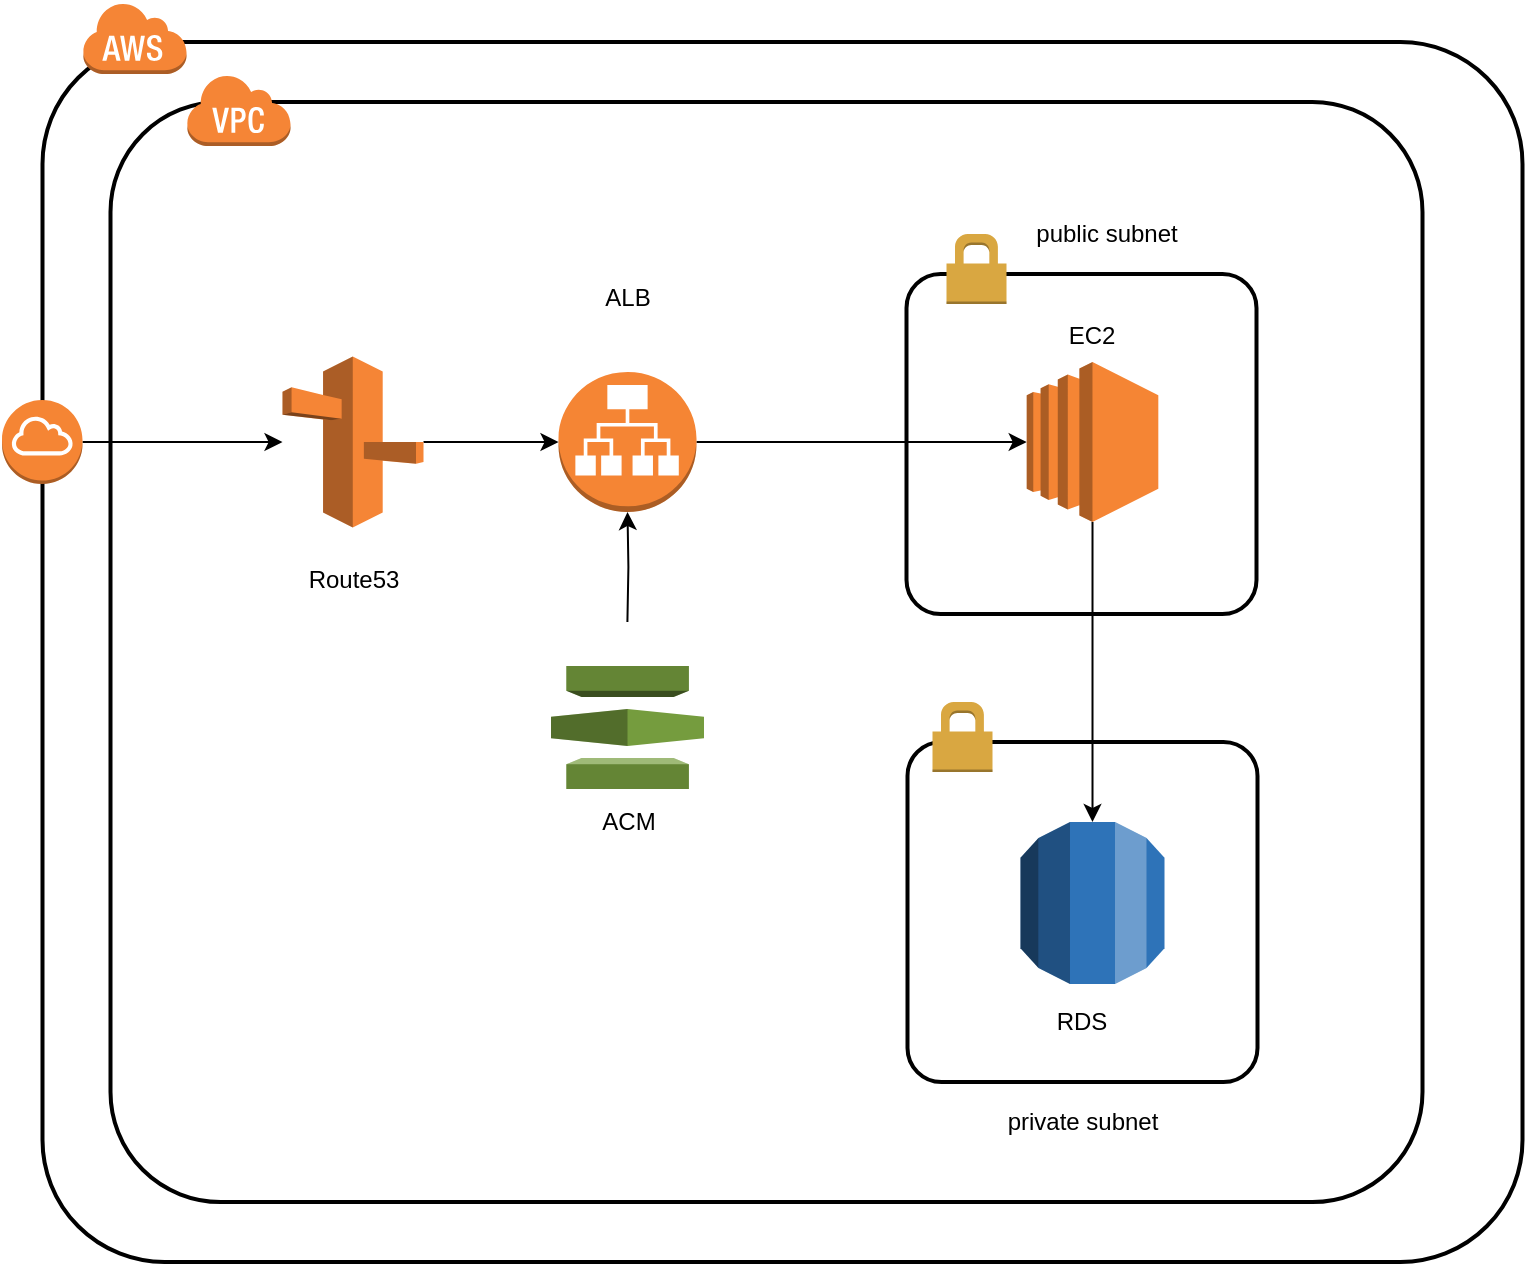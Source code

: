 <mxfile version="14.2.7" type="github">
  <diagram id="Ht1M8jgEwFfnCIfOTk4-" name="Page-1">
    <mxGraphModel dx="1426" dy="794" grid="1" gridSize="10" guides="1" tooltips="1" connect="1" arrows="1" fold="1" page="1" pageScale="1" pageWidth="1169" pageHeight="827" math="0" shadow="0">
      <root>
        <mxCell id="0" />
        <mxCell id="1" parent="0" />
        <mxCell id="iIgr9Yl7GxmikAfu2jgA-1" value="" style="rounded=1;arcSize=10;dashed=0;fillColor=none;gradientColor=none;strokeWidth=2;fontSize=12;" vertex="1" parent="1">
          <mxGeometry x="552.25" y="156" width="175" height="170" as="geometry" />
        </mxCell>
        <mxCell id="iIgr9Yl7GxmikAfu2jgA-2" value="" style="rounded=1;arcSize=10;dashed=0;fillColor=none;gradientColor=none;strokeWidth=2;fontSize=12;" vertex="1" parent="1">
          <mxGeometry x="552.75" y="390" width="175" height="170" as="geometry" />
        </mxCell>
        <mxCell id="iIgr9Yl7GxmikAfu2jgA-3" value="" style="rounded=1;arcSize=10;dashed=0;fillColor=none;gradientColor=none;strokeWidth=2;fontSize=12;" vertex="1" parent="1">
          <mxGeometry x="120.25" y="40" width="740" height="610" as="geometry" />
        </mxCell>
        <mxCell id="iIgr9Yl7GxmikAfu2jgA-4" value="" style="rounded=1;arcSize=10;dashed=0;fillColor=none;gradientColor=none;strokeWidth=2;" vertex="1" parent="1">
          <mxGeometry x="154.25" y="70" width="656" height="550" as="geometry" />
        </mxCell>
        <mxCell id="iIgr9Yl7GxmikAfu2jgA-5" value="" style="dashed=0;html=1;shape=mxgraph.aws3.virtual_private_cloud;fillColor=#F58536;gradientColor=none;dashed=0;" vertex="1" parent="1">
          <mxGeometry x="192.25" y="56" width="52" height="36" as="geometry" />
        </mxCell>
        <mxCell id="iIgr9Yl7GxmikAfu2jgA-6" style="edgeStyle=orthogonalEdgeStyle;rounded=0;orthogonalLoop=1;jettySize=auto;html=1;fontSize=12;" edge="1" parent="1" source="iIgr9Yl7GxmikAfu2jgA-7" target="iIgr9Yl7GxmikAfu2jgA-14">
          <mxGeometry relative="1" as="geometry" />
        </mxCell>
        <mxCell id="iIgr9Yl7GxmikAfu2jgA-7" value="" style="outlineConnect=0;dashed=0;verticalLabelPosition=bottom;verticalAlign=top;align=center;html=1;shape=mxgraph.aws3.internet_gateway;fillColor=#F58534;gradientColor=none;fontSize=12;" vertex="1" parent="1">
          <mxGeometry x="100" y="219" width="40.25" height="42" as="geometry" />
        </mxCell>
        <mxCell id="iIgr9Yl7GxmikAfu2jgA-8" value="" style="dashed=0;html=1;shape=mxgraph.aws3.cloud;fillColor=#F58536;gradientColor=none;dashed=0;fontSize=12;" vertex="1" parent="1">
          <mxGeometry x="140.25" y="20" width="52" height="36" as="geometry" />
        </mxCell>
        <mxCell id="iIgr9Yl7GxmikAfu2jgA-9" value="" style="outlineConnect=0;dashed=0;verticalLabelPosition=bottom;verticalAlign=top;align=center;html=1;shape=mxgraph.aws3.rds;fillColor=#2E73B8;gradientColor=none;strokeColor=#1100FF;fontSize=12;" vertex="1" parent="1">
          <mxGeometry x="609.25" y="430" width="72" height="81" as="geometry" />
        </mxCell>
        <mxCell id="iIgr9Yl7GxmikAfu2jgA-10" style="edgeStyle=orthogonalEdgeStyle;rounded=0;orthogonalLoop=1;jettySize=auto;html=1;entryX=0.5;entryY=1;entryDx=0;entryDy=0;entryPerimeter=0;fontSize=12;" edge="1" parent="1" target="iIgr9Yl7GxmikAfu2jgA-12">
          <mxGeometry relative="1" as="geometry">
            <mxPoint x="412.706" y="330.0" as="sourcePoint" />
          </mxGeometry>
        </mxCell>
        <mxCell id="iIgr9Yl7GxmikAfu2jgA-11" style="edgeStyle=orthogonalEdgeStyle;rounded=0;orthogonalLoop=1;jettySize=auto;html=1;entryX=0;entryY=0.5;entryDx=0;entryDy=0;entryPerimeter=0;fontSize=12;" edge="1" parent="1" source="iIgr9Yl7GxmikAfu2jgA-12" target="iIgr9Yl7GxmikAfu2jgA-16">
          <mxGeometry relative="1" as="geometry" />
        </mxCell>
        <mxCell id="iIgr9Yl7GxmikAfu2jgA-12" value="" style="outlineConnect=0;dashed=0;verticalLabelPosition=bottom;verticalAlign=top;align=center;html=1;shape=mxgraph.aws3.application_load_balancer;fillColor=#F58534;gradientColor=none;strokeColor=#1100FF;fontSize=12;" vertex="1" parent="1">
          <mxGeometry x="378.25" y="205" width="69" height="70" as="geometry" />
        </mxCell>
        <mxCell id="iIgr9Yl7GxmikAfu2jgA-13" style="edgeStyle=orthogonalEdgeStyle;rounded=0;orthogonalLoop=1;jettySize=auto;html=1;fontSize=12;" edge="1" parent="1" source="iIgr9Yl7GxmikAfu2jgA-14" target="iIgr9Yl7GxmikAfu2jgA-12">
          <mxGeometry relative="1" as="geometry" />
        </mxCell>
        <mxCell id="iIgr9Yl7GxmikAfu2jgA-14" value="" style="outlineConnect=0;dashed=0;verticalLabelPosition=bottom;verticalAlign=top;align=center;html=1;shape=mxgraph.aws3.route_53;fillColor=#F58536;gradientColor=none;strokeColor=#1100FF;fontSize=12;" vertex="1" parent="1">
          <mxGeometry x="240.25" y="197.25" width="70.5" height="85.5" as="geometry" />
        </mxCell>
        <mxCell id="iIgr9Yl7GxmikAfu2jgA-15" style="edgeStyle=orthogonalEdgeStyle;rounded=0;orthogonalLoop=1;jettySize=auto;html=1;fontSize=12;" edge="1" parent="1" source="iIgr9Yl7GxmikAfu2jgA-16" target="iIgr9Yl7GxmikAfu2jgA-9">
          <mxGeometry relative="1" as="geometry" />
        </mxCell>
        <mxCell id="iIgr9Yl7GxmikAfu2jgA-16" value="" style="outlineConnect=0;dashed=0;verticalLabelPosition=bottom;verticalAlign=top;align=center;html=1;shape=mxgraph.aws3.ec2;fillColor=#F58534;gradientColor=none;strokeColor=#1100FF;fontSize=12;" vertex="1" parent="1">
          <mxGeometry x="612.35" y="200" width="65.81" height="80" as="geometry" />
        </mxCell>
        <mxCell id="iIgr9Yl7GxmikAfu2jgA-17" value="EC2" style="text;html=1;strokeColor=none;fillColor=none;align=center;verticalAlign=middle;whiteSpace=wrap;rounded=0;fontSize=12;" vertex="1" parent="1">
          <mxGeometry x="625.26" y="177.25" width="40" height="20" as="geometry" />
        </mxCell>
        <mxCell id="iIgr9Yl7GxmikAfu2jgA-18" value="Route53" style="text;html=1;strokeColor=none;fillColor=none;align=center;verticalAlign=middle;whiteSpace=wrap;rounded=0;fontSize=12;" vertex="1" parent="1">
          <mxGeometry x="255.5" y="299" width="40" height="20" as="geometry" />
        </mxCell>
        <mxCell id="iIgr9Yl7GxmikAfu2jgA-19" value="ALB" style="text;html=1;strokeColor=none;fillColor=none;align=center;verticalAlign=middle;whiteSpace=wrap;rounded=0;fontSize=12;" vertex="1" parent="1">
          <mxGeometry x="392.75" y="158.25" width="40" height="20" as="geometry" />
        </mxCell>
        <mxCell id="iIgr9Yl7GxmikAfu2jgA-20" value="RDS" style="text;html=1;strokeColor=none;fillColor=none;align=center;verticalAlign=middle;whiteSpace=wrap;rounded=0;fontSize=12;" vertex="1" parent="1">
          <mxGeometry x="620.25" y="520" width="40" height="20" as="geometry" />
        </mxCell>
        <mxCell id="iIgr9Yl7GxmikAfu2jgA-21" value="" style="dashed=0;html=1;shape=mxgraph.aws3.permissions;fillColor=#D9A741;gradientColor=none;dashed=0;strokeColor=#FF0F0F;fontSize=12;" vertex="1" parent="1">
          <mxGeometry x="572.25" y="136" width="30" height="35" as="geometry" />
        </mxCell>
        <mxCell id="iIgr9Yl7GxmikAfu2jgA-22" value="" style="dashed=0;html=1;shape=mxgraph.aws3.permissions;fillColor=#D9A741;gradientColor=none;dashed=0;strokeColor=#FF0F0F;fontSize=12;" vertex="1" parent="1">
          <mxGeometry x="565.25" y="370" width="30" height="35" as="geometry" />
        </mxCell>
        <mxCell id="iIgr9Yl7GxmikAfu2jgA-23" value="public subnet" style="text;html=1;align=center;verticalAlign=middle;resizable=0;points=[];autosize=1;fontSize=12;" vertex="1" parent="1">
          <mxGeometry x="607.25" y="126" width="90" height="20" as="geometry" />
        </mxCell>
        <mxCell id="iIgr9Yl7GxmikAfu2jgA-24" value="private subnet" style="text;html=1;align=center;verticalAlign=middle;resizable=0;points=[];autosize=1;fontSize=12;" vertex="1" parent="1">
          <mxGeometry x="594.75" y="570" width="90" height="20" as="geometry" />
        </mxCell>
        <mxCell id="iIgr9Yl7GxmikAfu2jgA-25" value="" style="outlineConnect=0;dashed=0;verticalLabelPosition=bottom;verticalAlign=top;align=center;html=1;shape=mxgraph.aws3.certificate_manager;fillColor=#759C3E;gradientColor=none;strokeColor=#FF0F0F;fontSize=12;" vertex="1" parent="1">
          <mxGeometry x="374.5" y="352" width="76.5" height="61.5" as="geometry" />
        </mxCell>
        <mxCell id="iIgr9Yl7GxmikAfu2jgA-26" value="ACM" style="text;html=1;align=center;verticalAlign=middle;resizable=0;points=[];autosize=1;fontSize=12;" vertex="1" parent="1">
          <mxGeometry x="392.75" y="420" width="40" height="20" as="geometry" />
        </mxCell>
      </root>
    </mxGraphModel>
  </diagram>
</mxfile>
